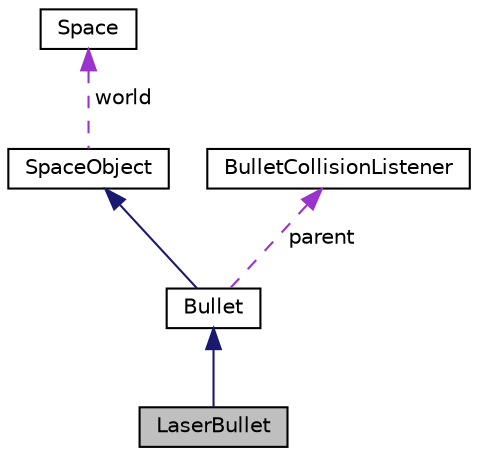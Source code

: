 digraph "LaserBullet"
{
  edge [fontname="Helvetica",fontsize="10",labelfontname="Helvetica",labelfontsize="10"];
  node [fontname="Helvetica",fontsize="10",shape=record];
  Node3 [label="LaserBullet",height=0.2,width=0.4,color="black", fillcolor="grey75", style="filled", fontcolor="black"];
  Node4 -> Node3 [dir="back",color="midnightblue",fontsize="10",style="solid",fontname="Helvetica"];
  Node4 [label="Bullet",height=0.2,width=0.4,color="black", fillcolor="white", style="filled",URL="$class_bullet.html"];
  Node5 -> Node4 [dir="back",color="midnightblue",fontsize="10",style="solid",fontname="Helvetica"];
  Node5 [label="SpaceObject",height=0.2,width=0.4,color="black", fillcolor="white", style="filled",URL="$class_space_object.html"];
  Node6 -> Node5 [dir="back",color="darkorchid3",fontsize="10",style="dashed",label=" world" ,fontname="Helvetica"];
  Node6 [label="Space",height=0.2,width=0.4,color="black", fillcolor="white", style="filled",URL="$class_space.html"];
  Node7 -> Node4 [dir="back",color="darkorchid3",fontsize="10",style="dashed",label=" parent" ,fontname="Helvetica"];
  Node7 [label="BulletCollisionListener",height=0.2,width=0.4,color="black", fillcolor="white", style="filled",URL="$class_bullet_collision_listener.html"];
}
